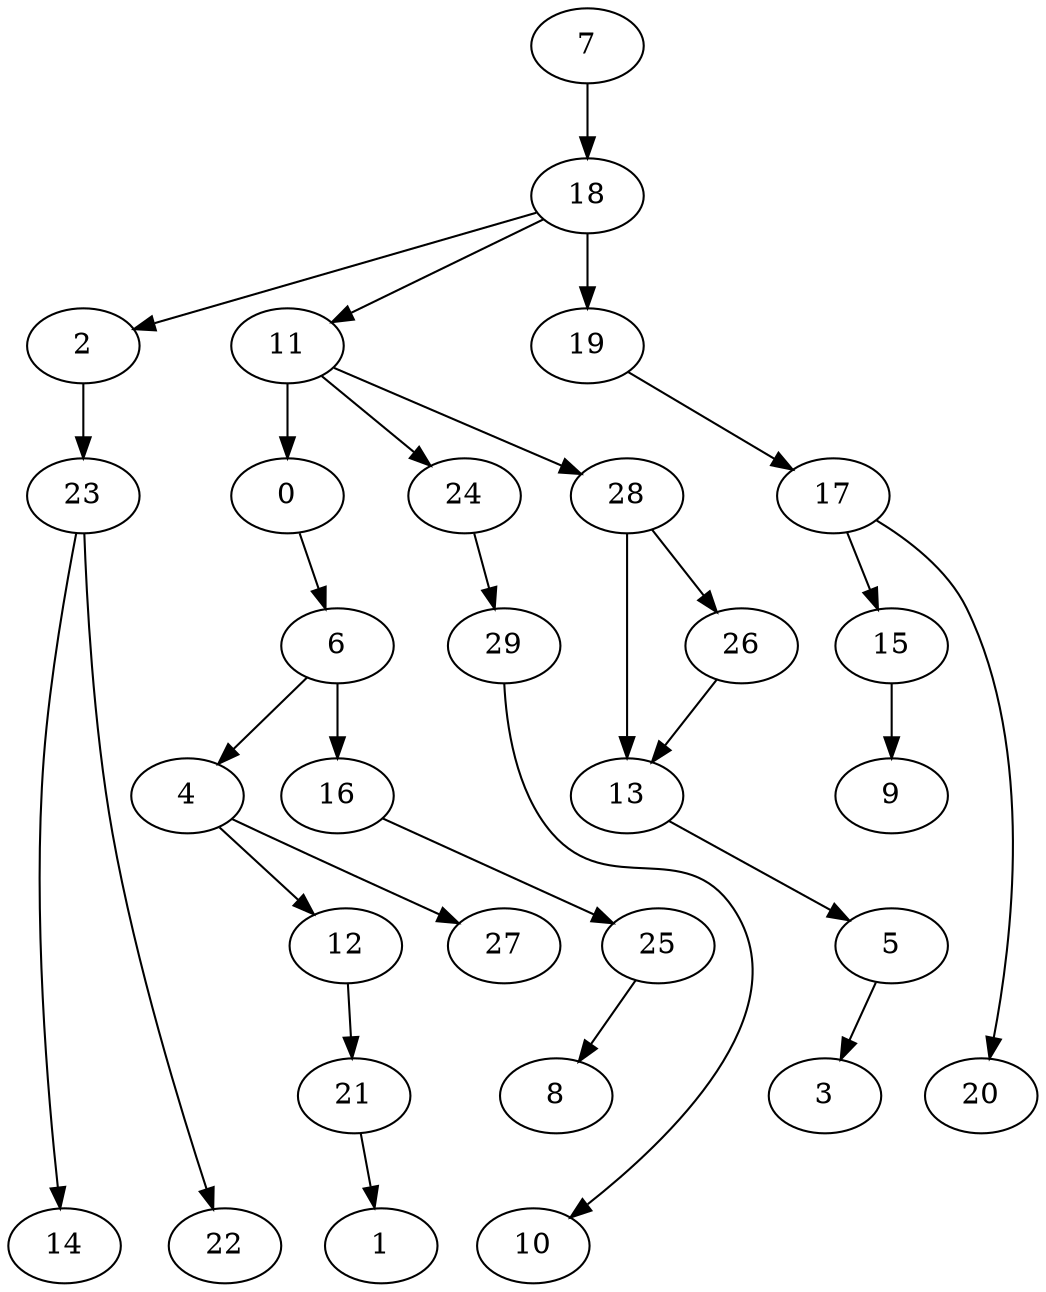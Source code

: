 digraph g {
0;
1;
2;
3;
4;
5;
6;
7;
8;
9;
10;
11;
12;
13;
14;
15;
16;
17;
18;
19;
20;
21;
22;
23;
24;
25;
26;
27;
28;
29;
0 -> 6 [weight=0];
2 -> 23 [weight=0];
4 -> 12 [weight=0];
4 -> 27 [weight=0];
5 -> 3 [weight=0];
6 -> 4 [weight=0];
6 -> 16 [weight=1];
7 -> 18 [weight=0];
11 -> 0 [weight=1];
11 -> 24 [weight=0];
11 -> 28 [weight=0];
12 -> 21 [weight=0];
13 -> 5 [weight=0];
15 -> 9 [weight=0];
16 -> 25 [weight=0];
17 -> 15 [weight=0];
17 -> 20 [weight=0];
18 -> 2 [weight=0];
18 -> 11 [weight=0];
18 -> 19 [weight=1];
19 -> 17 [weight=0];
21 -> 1 [weight=0];
23 -> 14 [weight=0];
23 -> 22 [weight=0];
24 -> 29 [weight=0];
25 -> 8 [weight=0];
26 -> 13 [weight=0];
28 -> 26 [weight=0];
28 -> 13 [weight=1];
29 -> 10 [weight=0];
}
